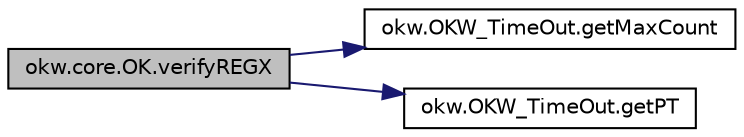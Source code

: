 digraph "okw.core.OK.verifyREGX"
{
 // INTERACTIVE_SVG=YES
 // LATEX_PDF_SIZE
  edge [fontname="Helvetica",fontsize="10",labelfontname="Helvetica",labelfontsize="10"];
  node [fontname="Helvetica",fontsize="10",shape=record];
  rankdir="LR";
  Node1486 [label="okw.core.OK.verifyREGX",height=0.2,width=0.4,color="black", fillcolor="grey75", style="filled", fontcolor="black",tooltip=" "];
  Node1486 -> Node1487 [color="midnightblue",fontsize="10",style="solid",fontname="Helvetica"];
  Node1487 [label="okw.OKW_TimeOut.getMaxCount",height=0.2,width=0.4,color="black", fillcolor="white", style="filled",URL="$classokw_1_1_o_k_w___time_out.html#adf7b9cc33db065c1f284bb5db2227b51",tooltip="Anzahl der berechnetten Zyklen."];
  Node1486 -> Node1488 [color="midnightblue",fontsize="10",style="solid",fontname="Helvetica"];
  Node1488 [label="okw.OKW_TimeOut.getPT",height=0.2,width=0.4,color="black", fillcolor="white", style="filled",URL="$classokw_1_1_o_k_w___time_out.html#ab7142e5e6adc82f308a70177c71ced2c",tooltip="Wartezeit zwischen zwei Pollings in [ms]."];
}
